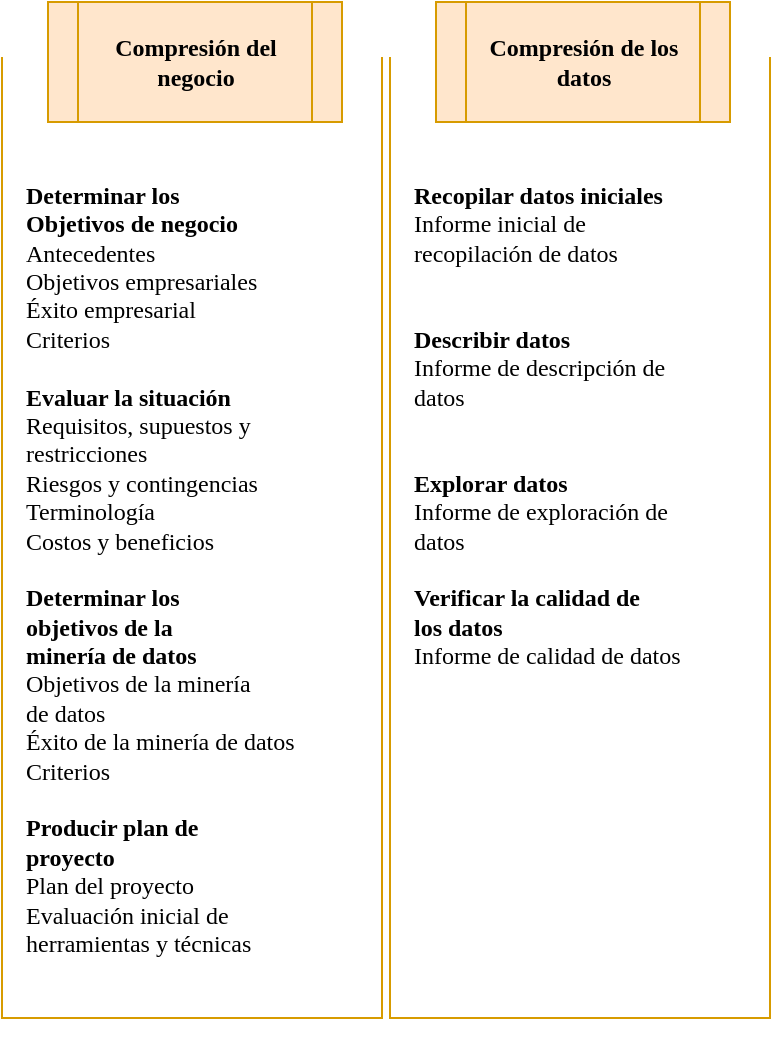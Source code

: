<mxfile version="28.0.3">
  <diagram name="Página-1" id="JVR2gjezMkfqLmy3_KWO">
    <mxGraphModel dx="1042" dy="563" grid="1" gridSize="10" guides="1" tooltips="1" connect="1" arrows="1" fold="1" page="1" pageScale="1" pageWidth="1169" pageHeight="1654" math="0" shadow="0">
      <root>
        <mxCell id="0" />
        <mxCell id="1" parent="0" />
        <mxCell id="_uCO9KfTtX73LUVjTH6H-33" value="&lt;div align=&quot;right&quot;&gt;&lt;br&gt;&lt;/div&gt;" style="shape=partialRectangle;whiteSpace=wrap;html=1;bottom=1;right=1;left=1;top=0;fillColor=none;routingCenterX=-0.5;strokeColor=#d79b00;fillStyle=dashed;gradientColor=default;" parent="1" vertex="1">
          <mxGeometry x="30" y="40" width="190" height="480" as="geometry" />
        </mxCell>
        <mxCell id="_uCO9KfTtX73LUVjTH6H-30" value="&lt;b&gt;&lt;font face=&quot;Verdana&quot;&gt;Compresión del negocio&lt;/font&gt;&lt;/b&gt;" style="shape=process;whiteSpace=wrap;html=1;backgroundOutline=1;fillColor=#ffe6cc;strokeColor=#d79b00;" parent="1" vertex="1">
          <mxGeometry x="53" y="12" width="147" height="60" as="geometry" />
        </mxCell>
        <mxCell id="_uCO9KfTtX73LUVjTH6H-32" value="&lt;div align=&quot;left&quot;&gt;&lt;pre aria-label=&quot;Texto traducido: Determinar&lt;br/&gt;Objetivos de negocio&quot; dir=&quot;ltr&quot; data-ved=&quot;2ahUKEwjb2cu727iOAxXSSTABHZKbG1sQ3ewLegQICRAU&quot; style=&quot;&quot; id=&quot;tw-target-text&quot; data-placeholder=&quot;Traducción&quot; class=&quot;tw-data-text tw-text-large tw-ta&quot;&gt;&lt;font face=&quot;Verdana&quot;&gt;&lt;b&gt;&lt;span lang=&quot;es&quot; class=&quot;Y2IQFc&quot;&gt;Determinar los&lt;br&gt;Objetivos de negocio&lt;br&gt;&lt;/span&gt;&lt;/b&gt;&lt;span lang=&quot;es&quot; class=&quot;Y2IQFc&quot;&gt;Antecedentes&lt;br&gt;Objetivos empresariales&lt;br&gt;Éxito empresarial&lt;br&gt;Criterios&lt;/span&gt;&lt;br&gt;&lt;br&gt;&lt;b&gt;&lt;span lang=&quot;es&quot; class=&quot;Y2IQFc&quot;&gt;&lt;/span&gt;&lt;span lang=&quot;es&quot; class=&quot;Y2IQFc&quot;&gt;Evaluar la situación&lt;br&gt;&lt;/span&gt;&lt;/b&gt;&lt;span lang=&quot;es&quot; class=&quot;Y2IQFc&quot;&gt;Requisitos, supuestos y&lt;br&gt;restricciones&lt;br&gt;Riesgos y contingencias&lt;br&gt;Terminología&lt;br&gt;Costos y beneficios&lt;br&gt;&lt;br&gt;&lt;/span&gt;&lt;span lang=&quot;es&quot; class=&quot;Y2IQFc&quot;&gt;&lt;b&gt;Determinar los &lt;br&gt;objetivos de la &lt;br&gt;minería de datos&lt;br&gt;&lt;/b&gt;&lt;/span&gt;&lt;/font&gt;&lt;span lang=&quot;es&quot; class=&quot;Y2IQFc&quot;&gt;&lt;font face=&quot;Verdana&quot;&gt;Objetivos de la minería&lt;br&gt;de datos&lt;br&gt;Éxito de la minería de datos&lt;br&gt;Criterios&lt;/font&gt;&lt;br&gt;&lt;br&gt;&lt;/span&gt;&lt;font face=&quot;Verdana&quot;&gt;&lt;span lang=&quot;es&quot; class=&quot;Y2IQFc&quot;&gt;&lt;b&gt;Producir plan de &lt;br&gt;proyecto&lt;/b&gt;&lt;br&gt;Plan del proyecto&lt;br&gt;Evaluación inicial de &lt;br&gt;herramientas y técnicas&lt;br&gt;&lt;/span&gt;&lt;span lang=&quot;es&quot; class=&quot;Y2IQFc&quot;&gt;&lt;br&gt;&lt;br&gt;&lt;/span&gt;&lt;/font&gt;&lt;/pre&gt;&lt;/div&gt;" style="text;html=1;align=left;verticalAlign=middle;whiteSpace=wrap;rounded=0;fillColor=none;" parent="1" vertex="1">
          <mxGeometry x="40" y="80" width="170" height="460" as="geometry" />
        </mxCell>
        <mxCell id="_uCO9KfTtX73LUVjTH6H-34" value="&lt;div align=&quot;right&quot;&gt;&lt;br&gt;&lt;/div&gt;" style="shape=partialRectangle;whiteSpace=wrap;html=1;bottom=1;right=1;left=1;top=0;fillColor=none;routingCenterX=-0.5;strokeColor=#d79b00;fillStyle=dashed;gradientColor=default;" parent="1" vertex="1">
          <mxGeometry x="224" y="40" width="190" height="480" as="geometry" />
        </mxCell>
        <mxCell id="_uCO9KfTtX73LUVjTH6H-35" value="&lt;b&gt;&lt;font face=&quot;Verdana&quot;&gt;Compresión de los datos&lt;br&gt;&lt;/font&gt;&lt;/b&gt;" style="shape=process;whiteSpace=wrap;html=1;backgroundOutline=1;fillColor=#ffe6cc;strokeColor=#d79b00;" parent="1" vertex="1">
          <mxGeometry x="247" y="12" width="147" height="60" as="geometry" />
        </mxCell>
        <mxCell id="_uCO9KfTtX73LUVjTH6H-36" value="&lt;div align=&quot;left&quot;&gt;&lt;pre aria-label=&quot;Texto traducido: Determinar&lt;br/&gt;Objetivos de negocio&quot; dir=&quot;ltr&quot; data-ved=&quot;2ahUKEwjb2cu727iOAxXSSTABHZKbG1sQ3ewLegQICRAU&quot; style=&quot;&quot; id=&quot;tw-target-text&quot; data-placeholder=&quot;Traducción&quot; class=&quot;tw-data-text tw-text-large tw-ta&quot;&gt;&lt;font face=&quot;Verdana&quot;&gt;&lt;span lang=&quot;es&quot; class=&quot;Y2IQFc&quot;&gt;&lt;b&gt;Recopilar datos iniciales&lt;/b&gt;&lt;/span&gt;&lt;b&gt;&lt;span lang=&quot;es&quot; class=&quot;Y2IQFc&quot;&gt;&lt;/span&gt;&lt;/b&gt;&lt;/font&gt;&lt;font face=&quot;Verdana&quot;&gt;&lt;span lang=&quot;es&quot; class=&quot;Y2IQFc&quot;&gt;&lt;br&gt;&lt;/span&gt;&lt;/font&gt;&lt;font face=&quot;Verdana&quot;&gt;&lt;span lang=&quot;es&quot; class=&quot;Y2IQFc&quot;&gt;Informe inicial de &lt;br&gt;recopilación de datos&lt;/span&gt;&lt;span lang=&quot;es&quot; class=&quot;Y2IQFc&quot;&gt;&lt;/span&gt;&lt;/font&gt;&lt;font face=&quot;Verdana&quot;&gt;&lt;br&gt;&lt;br&gt;&lt;br&gt;&lt;b&gt;&lt;/b&gt;&lt;/font&gt;&lt;span lang=&quot;es&quot; class=&quot;Y2IQFc&quot;&gt;&lt;b&gt;&lt;font face=&quot;Verdana&quot;&gt;Describir datos&lt;/font&gt;&lt;/b&gt;&lt;br&gt;&lt;/span&gt;&lt;span lang=&quot;es&quot; class=&quot;Y2IQFc&quot;&gt;&lt;font face=&quot;Verdana&quot;&gt;Informe de descripción de&lt;br&gt;datos&lt;/font&gt;&lt;/span&gt;&lt;br&gt;&lt;font face=&quot;Verdana&quot;&gt;&lt;span lang=&quot;es&quot; class=&quot;Y2IQFc&quot;&gt;&lt;br&gt;&lt;/span&gt;&lt;span lang=&quot;es&quot; class=&quot;Y2IQFc&quot;&gt;&lt;b&gt;&lt;/b&gt;&lt;/span&gt;&lt;/font&gt;&lt;br&gt;&lt;span lang=&quot;es&quot; class=&quot;Y2IQFc&quot;&gt;&lt;font face=&quot;Verdana&quot;&gt;&lt;b&gt;Explorar datos&lt;/b&gt;&lt;/font&gt;&lt;br&gt;&lt;/span&gt;&lt;span lang=&quot;es&quot; class=&quot;Y2IQFc&quot;&gt;&lt;font face=&quot;Verdana&quot;&gt;Informe de exploración de&lt;br&gt;datos&lt;/font&gt;&lt;/span&gt;&lt;br&gt;&lt;span lang=&quot;es&quot; class=&quot;Y2IQFc&quot;&gt;&lt;br&gt;&lt;/span&gt;&lt;span lang=&quot;es&quot; class=&quot;Y2IQFc&quot;&gt;&lt;font face=&quot;Verdana&quot;&gt;&lt;b&gt;Verificar la calidad de &lt;br&gt;los datos&lt;/b&gt;&lt;/font&gt;&lt;/span&gt;&lt;br&gt;&lt;span lang=&quot;es&quot; class=&quot;Y2IQFc&quot;&gt;&lt;font face=&quot;Verdana&quot;&gt;Informe de calidad de datos&lt;br&gt;&lt;br&gt;&lt;br&gt;&lt;br&gt;&lt;br&gt;&lt;br&gt;&lt;br&gt;&lt;br&gt;&lt;br&gt;&lt;br&gt;&lt;br&gt;&lt;/font&gt;&lt;/span&gt;&lt;font face=&quot;Verdana&quot;&gt;&lt;span lang=&quot;es&quot; class=&quot;Y2IQFc&quot;&gt;&lt;/span&gt;&lt;span lang=&quot;es&quot; class=&quot;Y2IQFc&quot;&gt;&lt;br&gt;&lt;br&gt;&lt;/span&gt;&lt;/font&gt;&lt;/pre&gt;&lt;/div&gt;" style="text;html=1;align=left;verticalAlign=middle;whiteSpace=wrap;rounded=0;fillColor=none;" parent="1" vertex="1">
          <mxGeometry x="234" y="80" width="170" height="460" as="geometry" />
        </mxCell>
      </root>
    </mxGraphModel>
  </diagram>
</mxfile>
